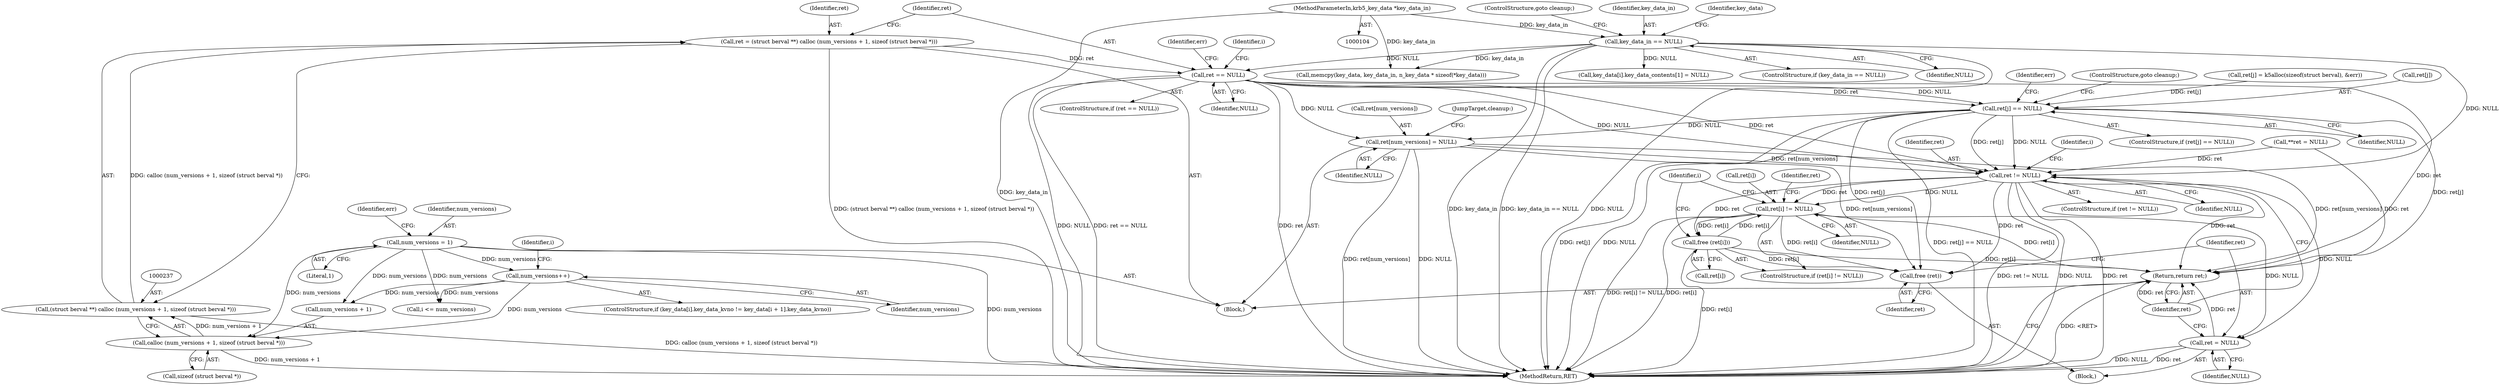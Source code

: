 digraph "0_krb5_04038bf3633c4b909b5ded3072dc88c8c419bf16@pointer" {
"1000245" [label="(Call,ret == NULL)"];
"1000234" [label="(Call,ret = (struct berval **) calloc (num_versions + 1, sizeof (struct berval *)))"];
"1000236" [label="(Call,(struct berval **) calloc (num_versions + 1, sizeof (struct berval *)))"];
"1000238" [label="(Call,calloc (num_versions + 1, sizeof (struct berval *)))"];
"1000232" [label="(Call,num_versions++)"];
"1000115" [label="(Call,num_versions = 1)"];
"1000142" [label="(Call,key_data_in == NULL)"];
"1000105" [label="(MethodParameterIn,krb5_key_data *key_data_in)"];
"1000307" [label="(Call,ret[j] == NULL)"];
"1000374" [label="(Call,ret[num_versions] = NULL)"];
"1000388" [label="(Call,ret != NULL)"];
"1000402" [label="(Call,ret[i] != NULL)"];
"1000407" [label="(Call,free (ret[i]))"];
"1000411" [label="(Call,free (ret))"];
"1000416" [label="(Return,return ret;)"];
"1000413" [label="(Call,ret = NULL)"];
"1000242" [label="(Call,sizeof (struct berval *))"];
"1000408" [label="(Call,ret[i])"];
"1000250" [label="(Identifier,err)"];
"1000406" [label="(Identifier,NULL)"];
"1000306" [label="(ControlStructure,if (ret[j] == NULL))"];
"1000198" [label="(Call,key_data[i].key_data_contents[1] = NULL)"];
"1000407" [label="(Call,free (ret[i]))"];
"1000141" [label="(ControlStructure,if (key_data_in == NULL))"];
"1000402" [label="(Call,ret[i] != NULL)"];
"1000375" [label="(Call,ret[num_versions])"];
"1000143" [label="(Identifier,key_data_in)"];
"1000236" [label="(Call,(struct berval **) calloc (num_versions + 1, sizeof (struct berval *)))"];
"1000411" [label="(Call,free (ret))"];
"1000239" [label="(Call,num_versions + 1)"];
"1000108" [label="(Block,)"];
"1000412" [label="(Identifier,ret)"];
"1000232" [label="(Call,num_versions++)"];
"1000311" [label="(Identifier,NULL)"];
"1000110" [label="(Call,**ret = NULL)"];
"1000146" [label="(Call,memcpy(key_data, key_data_in, n_key_data * sizeof(*key_data)))"];
"1000123" [label="(Identifier,err)"];
"1000246" [label="(Identifier,ret)"];
"1000244" [label="(ControlStructure,if (ret == NULL))"];
"1000217" [label="(Identifier,i)"];
"1000379" [label="(JumpTarget,cleanup:)"];
"1000387" [label="(ControlStructure,if (ret != NULL))"];
"1000400" [label="(Identifier,i)"];
"1000144" [label="(Identifier,NULL)"];
"1000414" [label="(Identifier,ret)"];
"1000415" [label="(Identifier,NULL)"];
"1000417" [label="(Identifier,ret)"];
"1000418" [label="(MethodReturn,RET)"];
"1000416" [label="(Return,return ret;)"];
"1000396" [label="(Call,i <= num_versions)"];
"1000308" [label="(Call,ret[j])"];
"1000389" [label="(Identifier,ret)"];
"1000147" [label="(Identifier,key_data)"];
"1000401" [label="(ControlStructure,if (ret[i] != NULL))"];
"1000409" [label="(Identifier,ret)"];
"1000314" [label="(Identifier,err)"];
"1000218" [label="(ControlStructure,if (key_data[i].key_data_kvno != key_data[i + 1].key_data_kvno))"];
"1000234" [label="(Call,ret = (struct berval **) calloc (num_versions + 1, sizeof (struct berval *)))"];
"1000391" [label="(Block,)"];
"1000238" [label="(Call,calloc (num_versions + 1, sizeof (struct berval *)))"];
"1000233" [label="(Identifier,num_versions)"];
"1000390" [label="(Identifier,NULL)"];
"1000312" [label="(ControlStructure,goto cleanup;)"];
"1000145" [label="(ControlStructure,goto cleanup;)"];
"1000413" [label="(Call,ret = NULL)"];
"1000256" [label="(Identifier,i)"];
"1000297" [label="(Call,ret[j] = k5alloc(sizeof(struct berval), &err))"];
"1000403" [label="(Call,ret[i])"];
"1000247" [label="(Identifier,NULL)"];
"1000115" [label="(Call,num_versions = 1)"];
"1000378" [label="(Identifier,NULL)"];
"1000374" [label="(Call,ret[num_versions] = NULL)"];
"1000235" [label="(Identifier,ret)"];
"1000116" [label="(Identifier,num_versions)"];
"1000117" [label="(Literal,1)"];
"1000142" [label="(Call,key_data_in == NULL)"];
"1000105" [label="(MethodParameterIn,krb5_key_data *key_data_in)"];
"1000388" [label="(Call,ret != NULL)"];
"1000394" [label="(Identifier,i)"];
"1000307" [label="(Call,ret[j] == NULL)"];
"1000245" [label="(Call,ret == NULL)"];
"1000245" -> "1000244"  [label="AST: "];
"1000245" -> "1000247"  [label="CFG: "];
"1000246" -> "1000245"  [label="AST: "];
"1000247" -> "1000245"  [label="AST: "];
"1000250" -> "1000245"  [label="CFG: "];
"1000256" -> "1000245"  [label="CFG: "];
"1000245" -> "1000418"  [label="DDG: ret == NULL"];
"1000245" -> "1000418"  [label="DDG: ret"];
"1000245" -> "1000418"  [label="DDG: NULL"];
"1000234" -> "1000245"  [label="DDG: ret"];
"1000142" -> "1000245"  [label="DDG: NULL"];
"1000245" -> "1000307"  [label="DDG: ret"];
"1000245" -> "1000307"  [label="DDG: NULL"];
"1000245" -> "1000374"  [label="DDG: NULL"];
"1000245" -> "1000388"  [label="DDG: ret"];
"1000245" -> "1000388"  [label="DDG: NULL"];
"1000245" -> "1000416"  [label="DDG: ret"];
"1000234" -> "1000108"  [label="AST: "];
"1000234" -> "1000236"  [label="CFG: "];
"1000235" -> "1000234"  [label="AST: "];
"1000236" -> "1000234"  [label="AST: "];
"1000246" -> "1000234"  [label="CFG: "];
"1000234" -> "1000418"  [label="DDG: (struct berval **) calloc (num_versions + 1, sizeof (struct berval *))"];
"1000236" -> "1000234"  [label="DDG: calloc (num_versions + 1, sizeof (struct berval *))"];
"1000236" -> "1000238"  [label="CFG: "];
"1000237" -> "1000236"  [label="AST: "];
"1000238" -> "1000236"  [label="AST: "];
"1000236" -> "1000418"  [label="DDG: calloc (num_versions + 1, sizeof (struct berval *))"];
"1000238" -> "1000236"  [label="DDG: num_versions + 1"];
"1000238" -> "1000242"  [label="CFG: "];
"1000239" -> "1000238"  [label="AST: "];
"1000242" -> "1000238"  [label="AST: "];
"1000238" -> "1000418"  [label="DDG: num_versions + 1"];
"1000232" -> "1000238"  [label="DDG: num_versions"];
"1000115" -> "1000238"  [label="DDG: num_versions"];
"1000232" -> "1000218"  [label="AST: "];
"1000232" -> "1000233"  [label="CFG: "];
"1000233" -> "1000232"  [label="AST: "];
"1000217" -> "1000232"  [label="CFG: "];
"1000115" -> "1000232"  [label="DDG: num_versions"];
"1000232" -> "1000239"  [label="DDG: num_versions"];
"1000232" -> "1000396"  [label="DDG: num_versions"];
"1000115" -> "1000108"  [label="AST: "];
"1000115" -> "1000117"  [label="CFG: "];
"1000116" -> "1000115"  [label="AST: "];
"1000117" -> "1000115"  [label="AST: "];
"1000123" -> "1000115"  [label="CFG: "];
"1000115" -> "1000418"  [label="DDG: num_versions"];
"1000115" -> "1000239"  [label="DDG: num_versions"];
"1000115" -> "1000396"  [label="DDG: num_versions"];
"1000142" -> "1000141"  [label="AST: "];
"1000142" -> "1000144"  [label="CFG: "];
"1000143" -> "1000142"  [label="AST: "];
"1000144" -> "1000142"  [label="AST: "];
"1000145" -> "1000142"  [label="CFG: "];
"1000147" -> "1000142"  [label="CFG: "];
"1000142" -> "1000418"  [label="DDG: key_data_in == NULL"];
"1000142" -> "1000418"  [label="DDG: NULL"];
"1000142" -> "1000418"  [label="DDG: key_data_in"];
"1000105" -> "1000142"  [label="DDG: key_data_in"];
"1000142" -> "1000146"  [label="DDG: key_data_in"];
"1000142" -> "1000198"  [label="DDG: NULL"];
"1000142" -> "1000388"  [label="DDG: NULL"];
"1000105" -> "1000104"  [label="AST: "];
"1000105" -> "1000418"  [label="DDG: key_data_in"];
"1000105" -> "1000146"  [label="DDG: key_data_in"];
"1000307" -> "1000306"  [label="AST: "];
"1000307" -> "1000311"  [label="CFG: "];
"1000308" -> "1000307"  [label="AST: "];
"1000311" -> "1000307"  [label="AST: "];
"1000312" -> "1000307"  [label="CFG: "];
"1000314" -> "1000307"  [label="CFG: "];
"1000307" -> "1000418"  [label="DDG: NULL"];
"1000307" -> "1000418"  [label="DDG: ret[j] == NULL"];
"1000307" -> "1000418"  [label="DDG: ret[j]"];
"1000297" -> "1000307"  [label="DDG: ret[j]"];
"1000307" -> "1000374"  [label="DDG: NULL"];
"1000307" -> "1000388"  [label="DDG: ret[j]"];
"1000307" -> "1000388"  [label="DDG: NULL"];
"1000307" -> "1000411"  [label="DDG: ret[j]"];
"1000307" -> "1000416"  [label="DDG: ret[j]"];
"1000374" -> "1000108"  [label="AST: "];
"1000374" -> "1000378"  [label="CFG: "];
"1000375" -> "1000374"  [label="AST: "];
"1000378" -> "1000374"  [label="AST: "];
"1000379" -> "1000374"  [label="CFG: "];
"1000374" -> "1000418"  [label="DDG: ret[num_versions]"];
"1000374" -> "1000418"  [label="DDG: NULL"];
"1000374" -> "1000388"  [label="DDG: ret[num_versions]"];
"1000374" -> "1000411"  [label="DDG: ret[num_versions]"];
"1000374" -> "1000416"  [label="DDG: ret[num_versions]"];
"1000388" -> "1000387"  [label="AST: "];
"1000388" -> "1000390"  [label="CFG: "];
"1000389" -> "1000388"  [label="AST: "];
"1000390" -> "1000388"  [label="AST: "];
"1000394" -> "1000388"  [label="CFG: "];
"1000417" -> "1000388"  [label="CFG: "];
"1000388" -> "1000418"  [label="DDG: ret"];
"1000388" -> "1000418"  [label="DDG: ret != NULL"];
"1000388" -> "1000418"  [label="DDG: NULL"];
"1000110" -> "1000388"  [label="DDG: ret"];
"1000388" -> "1000402"  [label="DDG: ret"];
"1000388" -> "1000402"  [label="DDG: NULL"];
"1000388" -> "1000407"  [label="DDG: ret"];
"1000388" -> "1000411"  [label="DDG: ret"];
"1000388" -> "1000413"  [label="DDG: NULL"];
"1000388" -> "1000416"  [label="DDG: ret"];
"1000402" -> "1000401"  [label="AST: "];
"1000402" -> "1000406"  [label="CFG: "];
"1000403" -> "1000402"  [label="AST: "];
"1000406" -> "1000402"  [label="AST: "];
"1000409" -> "1000402"  [label="CFG: "];
"1000400" -> "1000402"  [label="CFG: "];
"1000402" -> "1000418"  [label="DDG: ret[i] != NULL"];
"1000402" -> "1000418"  [label="DDG: ret[i]"];
"1000407" -> "1000402"  [label="DDG: ret[i]"];
"1000402" -> "1000407"  [label="DDG: ret[i]"];
"1000402" -> "1000411"  [label="DDG: ret[i]"];
"1000402" -> "1000413"  [label="DDG: NULL"];
"1000402" -> "1000416"  [label="DDG: ret[i]"];
"1000407" -> "1000401"  [label="AST: "];
"1000407" -> "1000408"  [label="CFG: "];
"1000408" -> "1000407"  [label="AST: "];
"1000400" -> "1000407"  [label="CFG: "];
"1000407" -> "1000418"  [label="DDG: ret[i]"];
"1000407" -> "1000411"  [label="DDG: ret[i]"];
"1000407" -> "1000416"  [label="DDG: ret[i]"];
"1000411" -> "1000391"  [label="AST: "];
"1000411" -> "1000412"  [label="CFG: "];
"1000412" -> "1000411"  [label="AST: "];
"1000414" -> "1000411"  [label="CFG: "];
"1000416" -> "1000108"  [label="AST: "];
"1000416" -> "1000417"  [label="CFG: "];
"1000417" -> "1000416"  [label="AST: "];
"1000418" -> "1000416"  [label="CFG: "];
"1000416" -> "1000418"  [label="DDG: <RET>"];
"1000417" -> "1000416"  [label="DDG: ret"];
"1000413" -> "1000416"  [label="DDG: ret"];
"1000110" -> "1000416"  [label="DDG: ret"];
"1000413" -> "1000391"  [label="AST: "];
"1000413" -> "1000415"  [label="CFG: "];
"1000414" -> "1000413"  [label="AST: "];
"1000415" -> "1000413"  [label="AST: "];
"1000417" -> "1000413"  [label="CFG: "];
"1000413" -> "1000418"  [label="DDG: ret"];
"1000413" -> "1000418"  [label="DDG: NULL"];
}
